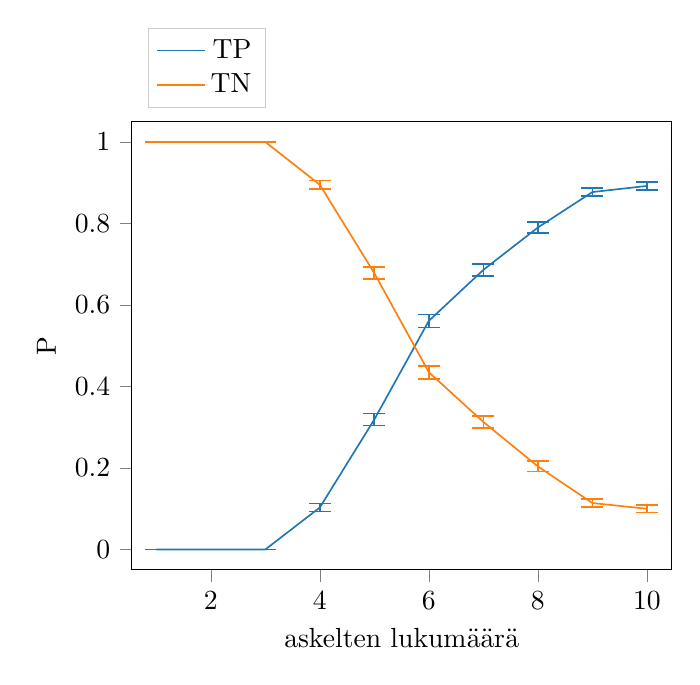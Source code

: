 % This file was created by matplotlib2tikz v0.6.14.
\begin{tikzpicture}

\definecolor{color0}{rgb}{0.122,0.467,0.706}
\definecolor{color1}{rgb}{1,0.498,0.055}

\begin{axis}[
xlabel={askelten lukumäärä},
ylabel={P},
xmin=0.55, xmax=10.45,
ymin=-0.05, ymax=1.05,
tick align=outside,
tick pos=left,
x grid style={lightgray!92.026!black},
y grid style={lightgray!92.026!black}
,
legend entries={{TP},{TN}},
legend cell align={right},
legend style={draw=white!80.0!black},
legend style={at={(0.03,1.03)},anchor=south west}
]  % replace the ending bracket
\addlegendimage{no markers, color0}
\addlegendimage{no markers, color1}%]
\path [draw=color0, semithick] (axis cs:1,0)
--(axis cs:1,0);

\path [draw=color0, semithick] (axis cs:2,0)
--(axis cs:2,0);

\path [draw=color0, semithick] (axis cs:3,0)
--(axis cs:3,0);

\path [draw=color0, semithick] (axis cs:4,0.093)
--(axis cs:4,0.113);

\path [draw=color0, semithick] (axis cs:5,0.304)
--(axis cs:5,0.334);

\path [draw=color0, semithick] (axis cs:6,0.545)
--(axis cs:6,0.577);

\path [draw=color0, semithick] (axis cs:7,0.671)
--(axis cs:7,0.701);

\path [draw=color0, semithick] (axis cs:8,0.777)
--(axis cs:8,0.803);

\path [draw=color0, semithick] (axis cs:9,0.867)
--(axis cs:9,0.887);

\path [draw=color0, semithick] (axis cs:10,0.882)
--(axis cs:10,0.902);

\path [draw=color1, semithick] (axis cs:1,1)
--(axis cs:1,1);

\path [draw=color1, semithick] (axis cs:2,1)
--(axis cs:2,1);

\path [draw=color1, semithick] (axis cs:3,1)
--(axis cs:3,1);

\path [draw=color1, semithick] (axis cs:4,0.885)
--(axis cs:4,0.905);

\path [draw=color1, semithick] (axis cs:5,0.663)
--(axis cs:5,0.693);

\path [draw=color1, semithick] (axis cs:6,0.419)
--(axis cs:6,0.451);

\path [draw=color1, semithick] (axis cs:7,0.298)
--(axis cs:7,0.328);

\path [draw=color1, semithick] (axis cs:8,0.191)
--(axis cs:8,0.217);

\path [draw=color1, semithick] (axis cs:9,0.104)
--(axis cs:9,0.124);

\path [draw=color1, semithick] (axis cs:10,0.091)
--(axis cs:10,0.109);

\addplot [semithick, color0, mark=-, mark size=4, mark options={solid}, only marks, forget plot]
table {%
1 0
2 0
3 0
4 0.093
5 0.304
6 0.545
7 0.671
8 0.777
9 0.867
10 0.882
};
\addplot [semithick, color0, mark=-, mark size=4, mark options={solid}, only marks, forget plot]
table {%
1 0
2 0
3 0
4 0.113
5 0.334
6 0.577
7 0.701
8 0.803
9 0.887
10 0.902
};
\addplot [semithick, color1, mark=-, mark size=4, mark options={solid}, only marks, forget plot]
table {%
1 1
2 1
3 1
4 0.885
5 0.663
6 0.419
7 0.298
8 0.191
9 0.104
10 0.091
};
\addplot [semithick, color1, mark=-, mark size=4, mark options={solid}, only marks, forget plot]
table {%
1 1
2 1
3 1
4 0.905
5 0.693
6 0.451
7 0.328
8 0.217
9 0.124
10 0.109
};
\addplot [semithick, color0, forget plot]
table {%
1 0
2 0
3 0
4 0.103
5 0.319
6 0.561
7 0.686
8 0.79
9 0.877
10 0.892
};
\addplot [semithick, color1, forget plot]
table {%
1 1
2 1
3 1
4 0.895
5 0.678
6 0.435
7 0.313
8 0.204
9 0.114
10 0.1
};
\end{axis}

\end{tikzpicture}